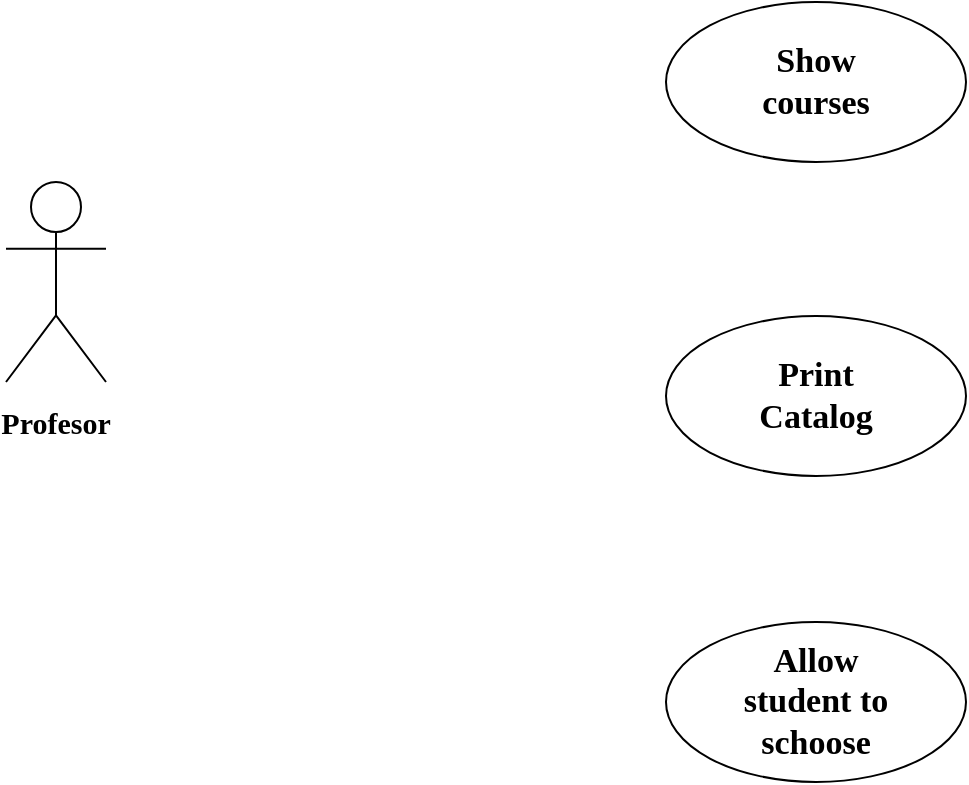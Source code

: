 <mxfile version="13.6.10" type="github">
  <diagram name="Page-1" id="e7e014a7-5840-1c2e-5031-d8a46d1fe8dd">
    <mxGraphModel dx="1208" dy="1469" grid="1" gridSize="10" guides="1" tooltips="1" connect="1" arrows="1" fold="1" page="1" pageScale="1" pageWidth="1169" pageHeight="826" background="#ffffff" math="0" shadow="0">
      <root>
        <mxCell id="0" />
        <mxCell id="1" parent="0" />
        <mxCell id="6dseYVZfMfX9u2xBMpQq-240" value="Actor" style="shape=umlActor;verticalLabelPosition=bottom;verticalAlign=top;html=1;outlineConnect=0;noLabel=1;" vertex="1" parent="1">
          <mxGeometry x="80" y="-560" width="50" height="100" as="geometry" />
        </mxCell>
        <mxCell id="6dseYVZfMfX9u2xBMpQq-241" value="Profesor" style="text;html=1;strokeColor=none;fillColor=none;align=center;verticalAlign=middle;whiteSpace=wrap;rounded=0;fontSize=15;fontStyle=1;fontFamily=Times New Roman;" vertex="1" parent="1">
          <mxGeometry x="85" y="-450" width="40" height="20" as="geometry" />
        </mxCell>
        <mxCell id="6dseYVZfMfX9u2xBMpQq-242" value="" style="ellipse;whiteSpace=wrap;html=1;" vertex="1" parent="1">
          <mxGeometry x="410" y="-650" width="150" height="80" as="geometry" />
        </mxCell>
        <mxCell id="6dseYVZfMfX9u2xBMpQq-243" value="Show courses" style="text;html=1;strokeColor=none;fillColor=none;align=center;verticalAlign=middle;whiteSpace=wrap;rounded=0;fontStyle=1;fontSize=17;fontFamily=Times New Roman;" vertex="1" parent="1">
          <mxGeometry x="455" y="-620" width="60" height="20" as="geometry" />
        </mxCell>
        <mxCell id="6dseYVZfMfX9u2xBMpQq-244" value="" style="ellipse;whiteSpace=wrap;html=1;fontFamily=Times New Roman;fontSize=17;" vertex="1" parent="1">
          <mxGeometry x="410" y="-493" width="150" height="80" as="geometry" />
        </mxCell>
        <mxCell id="6dseYVZfMfX9u2xBMpQq-245" value="Print Catalog" style="text;html=1;strokeColor=none;fillColor=none;align=center;verticalAlign=middle;whiteSpace=wrap;rounded=0;fontFamily=Times New Roman;fontSize=17;fontStyle=1" vertex="1" parent="1">
          <mxGeometry x="465" y="-463" width="40" height="20" as="geometry" />
        </mxCell>
        <mxCell id="6dseYVZfMfX9u2xBMpQq-252" value="" style="ellipse;whiteSpace=wrap;html=1;fontFamily=Times New Roman;fontSize=15;" vertex="1" parent="1">
          <mxGeometry x="410" y="-340" width="150" height="80" as="geometry" />
        </mxCell>
        <mxCell id="6dseYVZfMfX9u2xBMpQq-253" value="Allow student to schoose" style="text;html=1;strokeColor=none;fillColor=none;align=center;verticalAlign=middle;whiteSpace=wrap;rounded=0;fontFamily=Times New Roman;fontSize=17;fontStyle=1" vertex="1" parent="1">
          <mxGeometry x="440" y="-310" width="90" height="20" as="geometry" />
        </mxCell>
      </root>
    </mxGraphModel>
  </diagram>
</mxfile>
